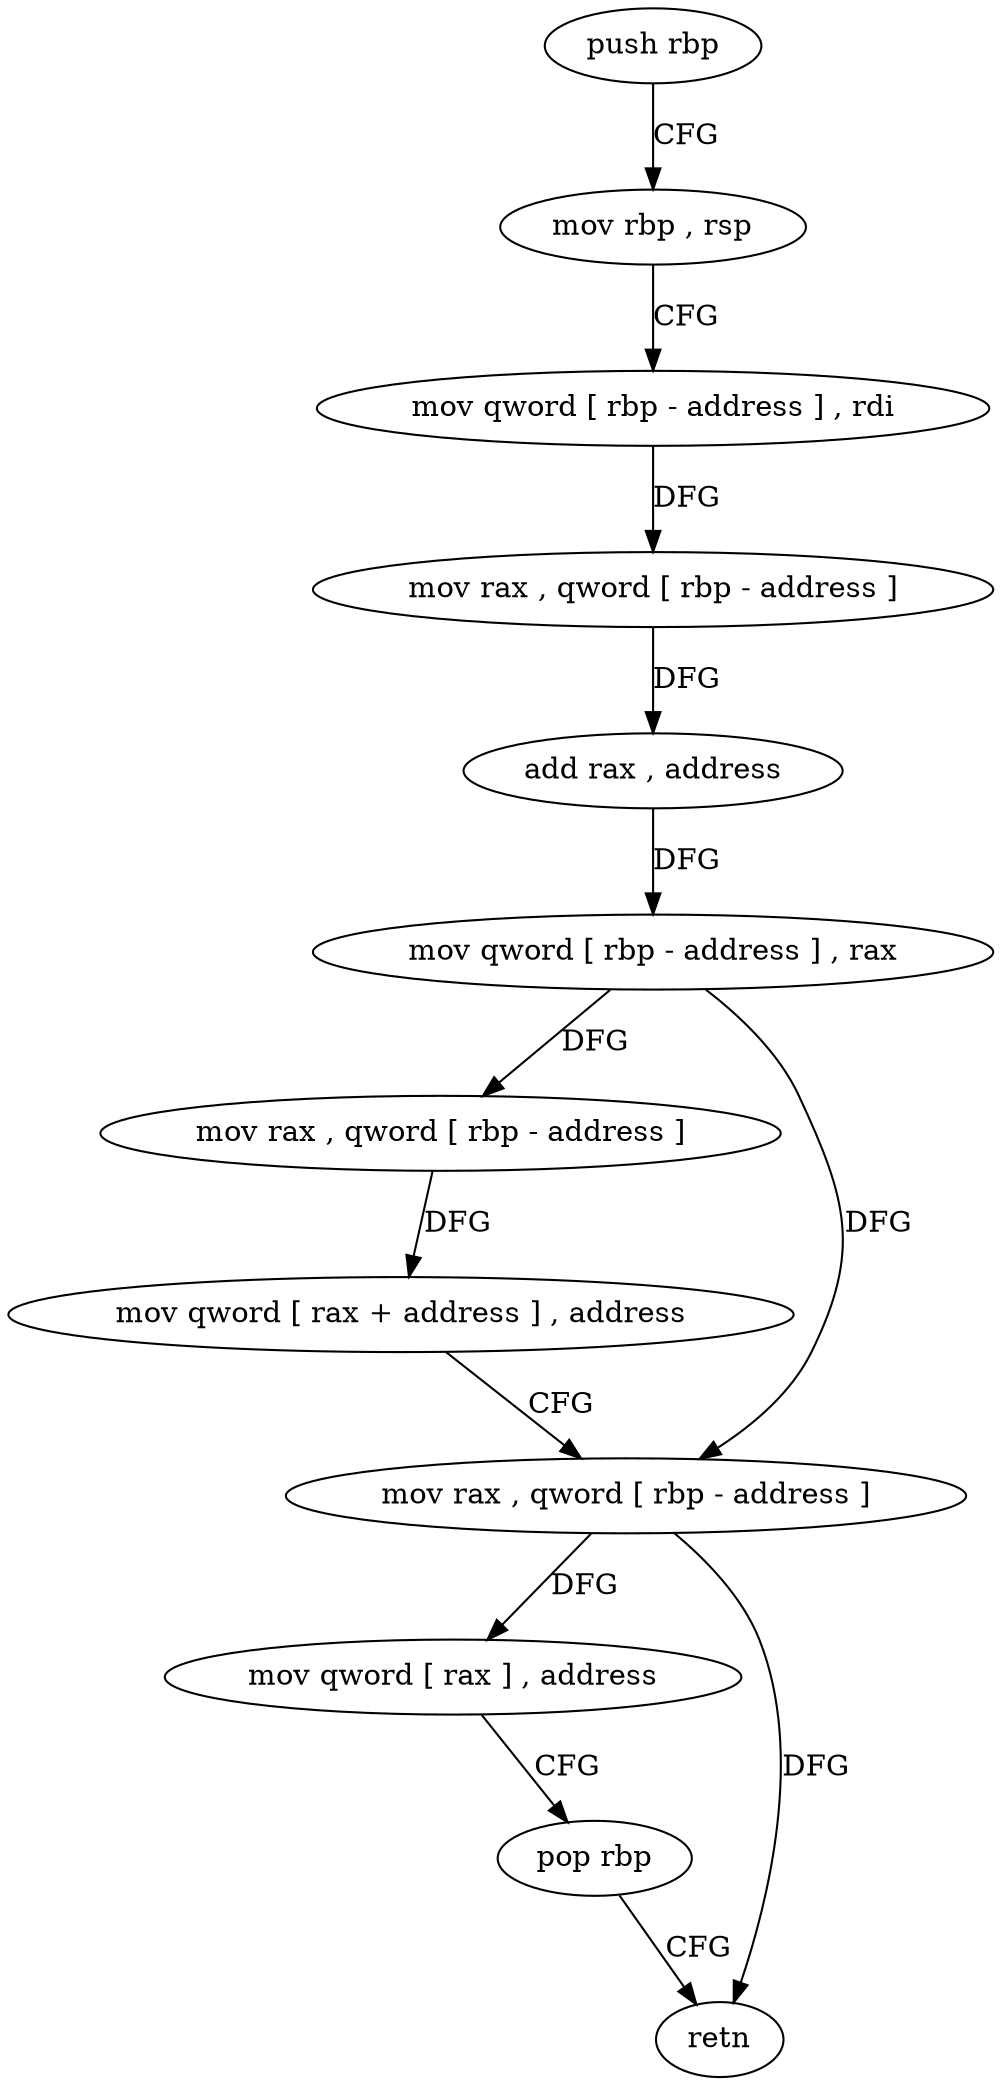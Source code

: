 digraph "func" {
"4236272" [label = "push rbp" ]
"4236273" [label = "mov rbp , rsp" ]
"4236276" [label = "mov qword [ rbp - address ] , rdi" ]
"4236280" [label = "mov rax , qword [ rbp - address ]" ]
"4236284" [label = "add rax , address" ]
"4236290" [label = "mov qword [ rbp - address ] , rax" ]
"4236294" [label = "mov rax , qword [ rbp - address ]" ]
"4236298" [label = "mov qword [ rax + address ] , address" ]
"4236306" [label = "mov rax , qword [ rbp - address ]" ]
"4236310" [label = "mov qword [ rax ] , address" ]
"4236317" [label = "pop rbp" ]
"4236318" [label = "retn" ]
"4236272" -> "4236273" [ label = "CFG" ]
"4236273" -> "4236276" [ label = "CFG" ]
"4236276" -> "4236280" [ label = "DFG" ]
"4236280" -> "4236284" [ label = "DFG" ]
"4236284" -> "4236290" [ label = "DFG" ]
"4236290" -> "4236294" [ label = "DFG" ]
"4236290" -> "4236306" [ label = "DFG" ]
"4236294" -> "4236298" [ label = "DFG" ]
"4236298" -> "4236306" [ label = "CFG" ]
"4236306" -> "4236310" [ label = "DFG" ]
"4236306" -> "4236318" [ label = "DFG" ]
"4236310" -> "4236317" [ label = "CFG" ]
"4236317" -> "4236318" [ label = "CFG" ]
}
